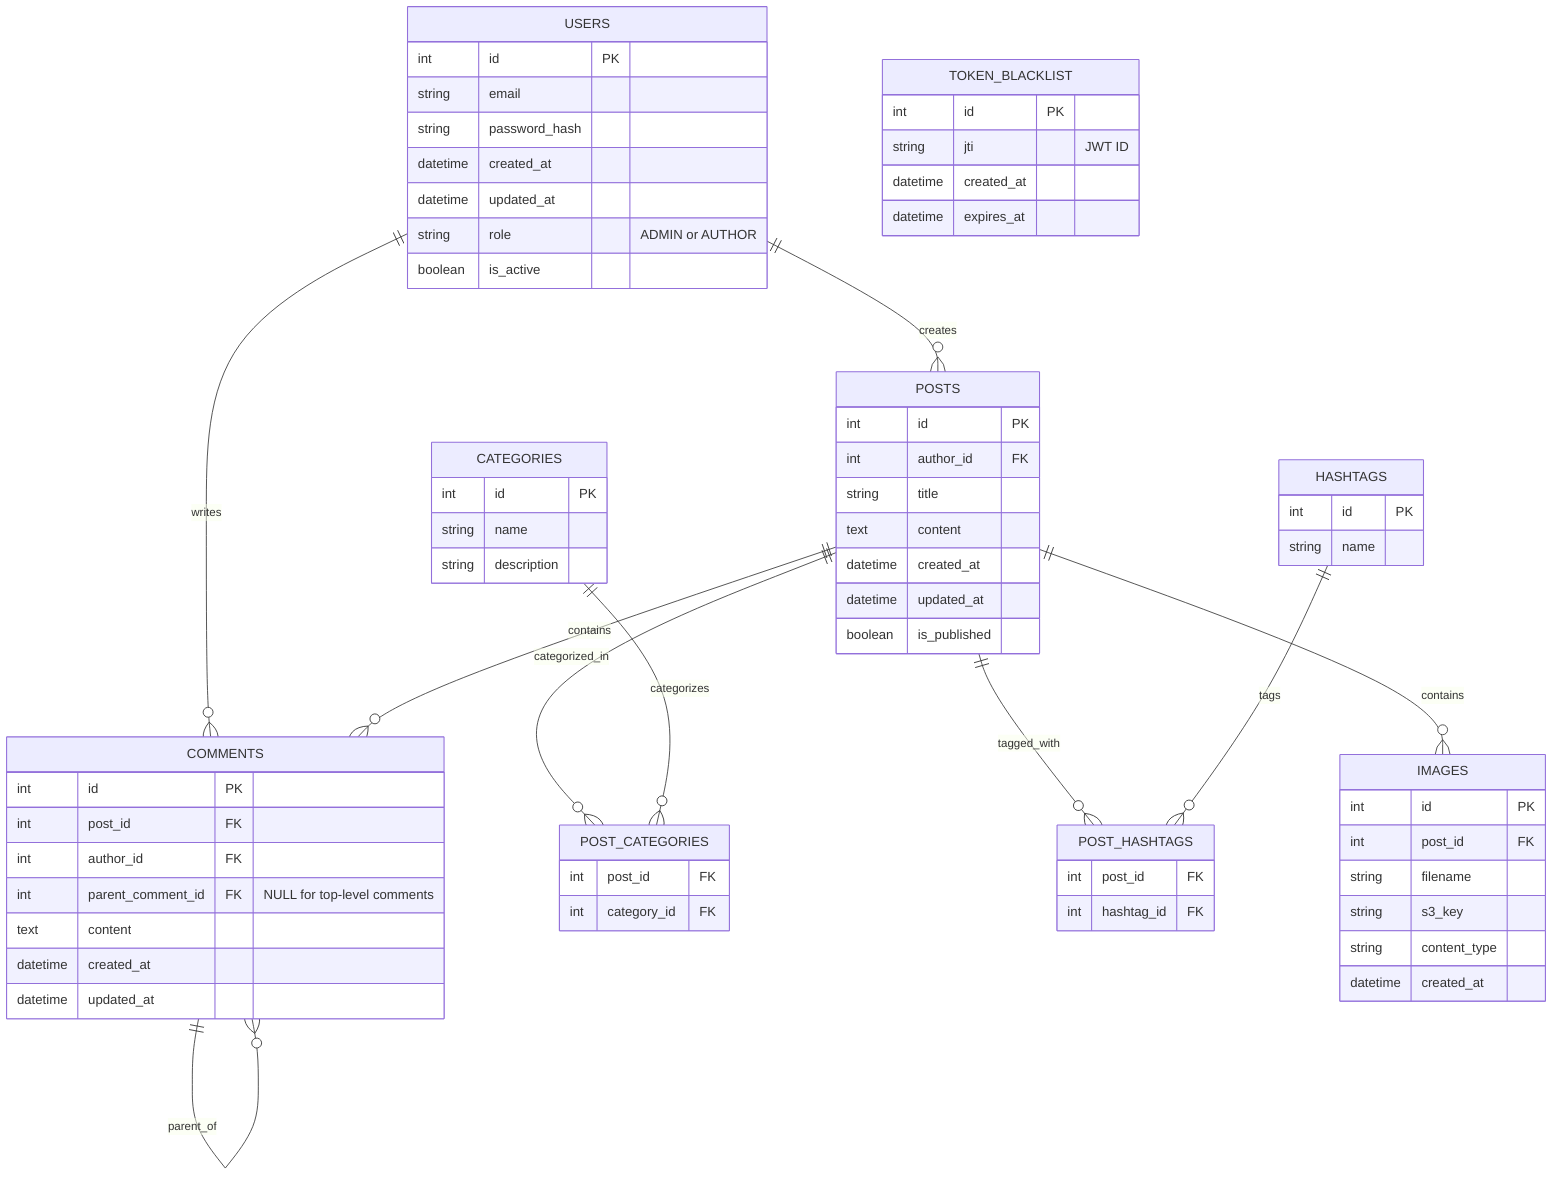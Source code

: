 erDiagram
    USERS {
        int id PK
        string email
        string password_hash
        datetime created_at
        datetime updated_at
        string role "ADMIN or AUTHOR"
        boolean is_active
    }
    
    POSTS {
        int id PK
        int author_id FK
        string title
        text content
        datetime created_at
        datetime updated_at
        boolean is_published
    }
    
    COMMENTS {
        int id PK
        int post_id FK
        int author_id FK
        int parent_comment_id FK "NULL for top-level comments"
        text content
        datetime created_at
        datetime updated_at
    }
    
    CATEGORIES {
        int id PK
        string name
        string description
    }
    
    POST_CATEGORIES {
        int post_id FK
        int category_id FK
    }
    
    HASHTAGS {
        int id PK
        string name
    }
    
    POST_HASHTAGS {
        int post_id FK
        int hashtag_id FK
    }
    
    IMAGES {
        int id PK
        int post_id FK
        string filename
        string s3_key
        string content_type
        datetime created_at
    }
    
    TOKEN_BLACKLIST {
        int id PK
        string jti "JWT ID"
        datetime created_at
        datetime expires_at
    }
    
    USERS ||--o{ POSTS : creates
    USERS ||--o{ COMMENTS : writes
    POSTS ||--o{ COMMENTS : contains
    COMMENTS ||--o{ COMMENTS : parent_of
    POSTS ||--o{ POST_CATEGORIES : categorized_in
    CATEGORIES ||--o{ POST_CATEGORIES : categorizes
    POSTS ||--o{ POST_HASHTAGS : tagged_with
    HASHTAGS ||--o{ POST_HASHTAGS : tags
    POSTS ||--o{ IMAGES : contains